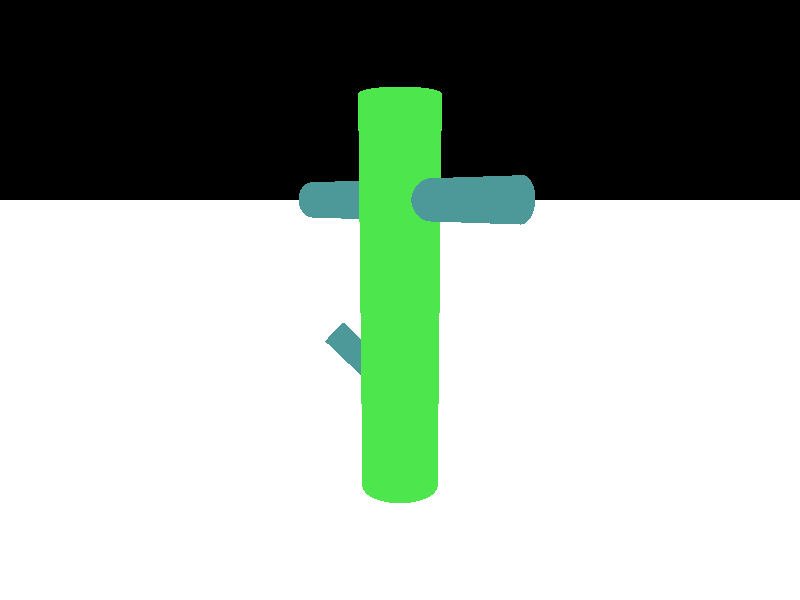 camera {
        location <0,1.5,-3>
        look_at <0,1,0>
}
 
light_source {
        <2,3,-3>
        rgb <1,1,1>
}
 
plane {
        y
        0
        pigment { rgb <1,1,1> }
}       
       
cylinder {
        <0,0,0>
        <0,2,0>
        0.2
        pigment { rgb <0.3,0.9,0.3> }
}
 
cylinder {
        <-0.5,1.5,-0.5>
        <0.5,1.5,0.5>
        0.1
        pigment { rgb <0.3,0.6,0.6> }
        rotate <90,0,0>
}

 
cylinder {
        <0.5,1.5,-0.5>
        <-0.5,1.5,0.5>
        0.1
        pigment { rgb <0.3,0.6,0.6> }
}

